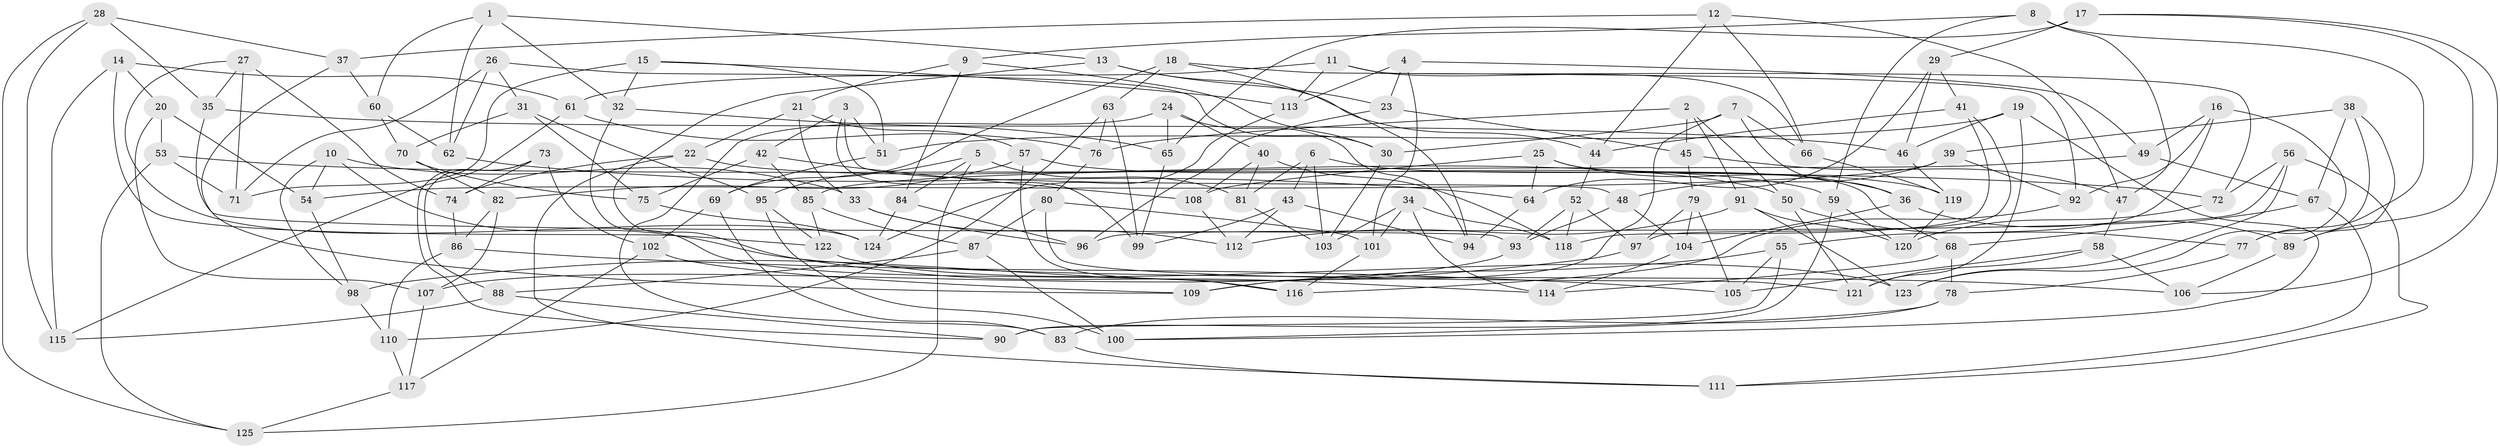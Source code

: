// Generated by graph-tools (version 1.1) at 2025/50/03/09/25 03:50:54]
// undirected, 125 vertices, 250 edges
graph export_dot {
graph [start="1"]
  node [color=gray90,style=filled];
  1;
  2;
  3;
  4;
  5;
  6;
  7;
  8;
  9;
  10;
  11;
  12;
  13;
  14;
  15;
  16;
  17;
  18;
  19;
  20;
  21;
  22;
  23;
  24;
  25;
  26;
  27;
  28;
  29;
  30;
  31;
  32;
  33;
  34;
  35;
  36;
  37;
  38;
  39;
  40;
  41;
  42;
  43;
  44;
  45;
  46;
  47;
  48;
  49;
  50;
  51;
  52;
  53;
  54;
  55;
  56;
  57;
  58;
  59;
  60;
  61;
  62;
  63;
  64;
  65;
  66;
  67;
  68;
  69;
  70;
  71;
  72;
  73;
  74;
  75;
  76;
  77;
  78;
  79;
  80;
  81;
  82;
  83;
  84;
  85;
  86;
  87;
  88;
  89;
  90;
  91;
  92;
  93;
  94;
  95;
  96;
  97;
  98;
  99;
  100;
  101;
  102;
  103;
  104;
  105;
  106;
  107;
  108;
  109;
  110;
  111;
  112;
  113;
  114;
  115;
  116;
  117;
  118;
  119;
  120;
  121;
  122;
  123;
  124;
  125;
  1 -- 62;
  1 -- 13;
  1 -- 60;
  1 -- 32;
  2 -- 50;
  2 -- 76;
  2 -- 45;
  2 -- 91;
  3 -- 42;
  3 -- 99;
  3 -- 51;
  3 -- 48;
  4 -- 101;
  4 -- 49;
  4 -- 113;
  4 -- 23;
  5 -- 84;
  5 -- 95;
  5 -- 81;
  5 -- 125;
  6 -- 43;
  6 -- 103;
  6 -- 119;
  6 -- 81;
  7 -- 30;
  7 -- 36;
  7 -- 109;
  7 -- 66;
  8 -- 9;
  8 -- 47;
  8 -- 59;
  8 -- 77;
  9 -- 21;
  9 -- 84;
  9 -- 30;
  10 -- 54;
  10 -- 106;
  10 -- 33;
  10 -- 98;
  11 -- 72;
  11 -- 66;
  11 -- 61;
  11 -- 113;
  12 -- 44;
  12 -- 47;
  12 -- 66;
  12 -- 37;
  13 -- 44;
  13 -- 23;
  13 -- 114;
  14 -- 115;
  14 -- 122;
  14 -- 61;
  14 -- 20;
  15 -- 71;
  15 -- 51;
  15 -- 32;
  15 -- 113;
  16 -- 49;
  16 -- 123;
  16 -- 92;
  16 -- 55;
  17 -- 106;
  17 -- 29;
  17 -- 65;
  17 -- 89;
  18 -- 92;
  18 -- 94;
  18 -- 69;
  18 -- 63;
  19 -- 100;
  19 -- 121;
  19 -- 51;
  19 -- 46;
  20 -- 54;
  20 -- 107;
  20 -- 53;
  21 -- 22;
  21 -- 33;
  21 -- 57;
  22 -- 111;
  22 -- 74;
  22 -- 50;
  23 -- 45;
  23 -- 96;
  24 -- 40;
  24 -- 83;
  24 -- 94;
  24 -- 65;
  25 -- 108;
  25 -- 64;
  25 -- 68;
  25 -- 36;
  26 -- 30;
  26 -- 62;
  26 -- 71;
  26 -- 31;
  27 -- 124;
  27 -- 35;
  27 -- 71;
  27 -- 74;
  28 -- 115;
  28 -- 125;
  28 -- 37;
  28 -- 35;
  29 -- 64;
  29 -- 46;
  29 -- 41;
  30 -- 103;
  31 -- 70;
  31 -- 75;
  31 -- 95;
  32 -- 116;
  32 -- 65;
  33 -- 96;
  33 -- 112;
  34 -- 114;
  34 -- 118;
  34 -- 101;
  34 -- 103;
  35 -- 46;
  35 -- 93;
  36 -- 89;
  36 -- 104;
  37 -- 60;
  37 -- 109;
  38 -- 67;
  38 -- 77;
  38 -- 89;
  38 -- 39;
  39 -- 92;
  39 -- 54;
  39 -- 48;
  40 -- 108;
  40 -- 81;
  40 -- 118;
  41 -- 44;
  41 -- 97;
  41 -- 118;
  42 -- 108;
  42 -- 85;
  42 -- 75;
  43 -- 99;
  43 -- 112;
  43 -- 94;
  44 -- 52;
  45 -- 79;
  45 -- 47;
  46 -- 119;
  47 -- 58;
  48 -- 93;
  48 -- 104;
  49 -- 67;
  49 -- 85;
  50 -- 77;
  50 -- 121;
  51 -- 69;
  52 -- 93;
  52 -- 97;
  52 -- 118;
  53 -- 72;
  53 -- 71;
  53 -- 125;
  54 -- 98;
  55 -- 105;
  55 -- 90;
  55 -- 109;
  56 -- 123;
  56 -- 111;
  56 -- 96;
  56 -- 72;
  57 -- 82;
  57 -- 116;
  57 -- 59;
  58 -- 106;
  58 -- 121;
  58 -- 105;
  59 -- 120;
  59 -- 90;
  60 -- 62;
  60 -- 70;
  61 -- 76;
  61 -- 115;
  62 -- 64;
  63 -- 110;
  63 -- 76;
  63 -- 99;
  64 -- 94;
  65 -- 99;
  66 -- 119;
  67 -- 68;
  67 -- 111;
  68 -- 78;
  68 -- 114;
  69 -- 102;
  69 -- 83;
  70 -- 82;
  70 -- 75;
  72 -- 120;
  73 -- 74;
  73 -- 90;
  73 -- 102;
  73 -- 88;
  74 -- 86;
  75 -- 124;
  76 -- 80;
  77 -- 78;
  78 -- 100;
  78 -- 83;
  79 -- 104;
  79 -- 105;
  79 -- 97;
  80 -- 101;
  80 -- 121;
  80 -- 87;
  81 -- 103;
  82 -- 107;
  82 -- 86;
  83 -- 111;
  84 -- 96;
  84 -- 124;
  85 -- 122;
  85 -- 87;
  86 -- 105;
  86 -- 110;
  87 -- 100;
  87 -- 88;
  88 -- 90;
  88 -- 115;
  89 -- 106;
  91 -- 120;
  91 -- 112;
  91 -- 123;
  92 -- 116;
  93 -- 107;
  95 -- 100;
  95 -- 122;
  97 -- 98;
  98 -- 110;
  101 -- 116;
  102 -- 109;
  102 -- 117;
  104 -- 114;
  107 -- 117;
  108 -- 112;
  110 -- 117;
  113 -- 124;
  117 -- 125;
  119 -- 120;
  122 -- 123;
}
